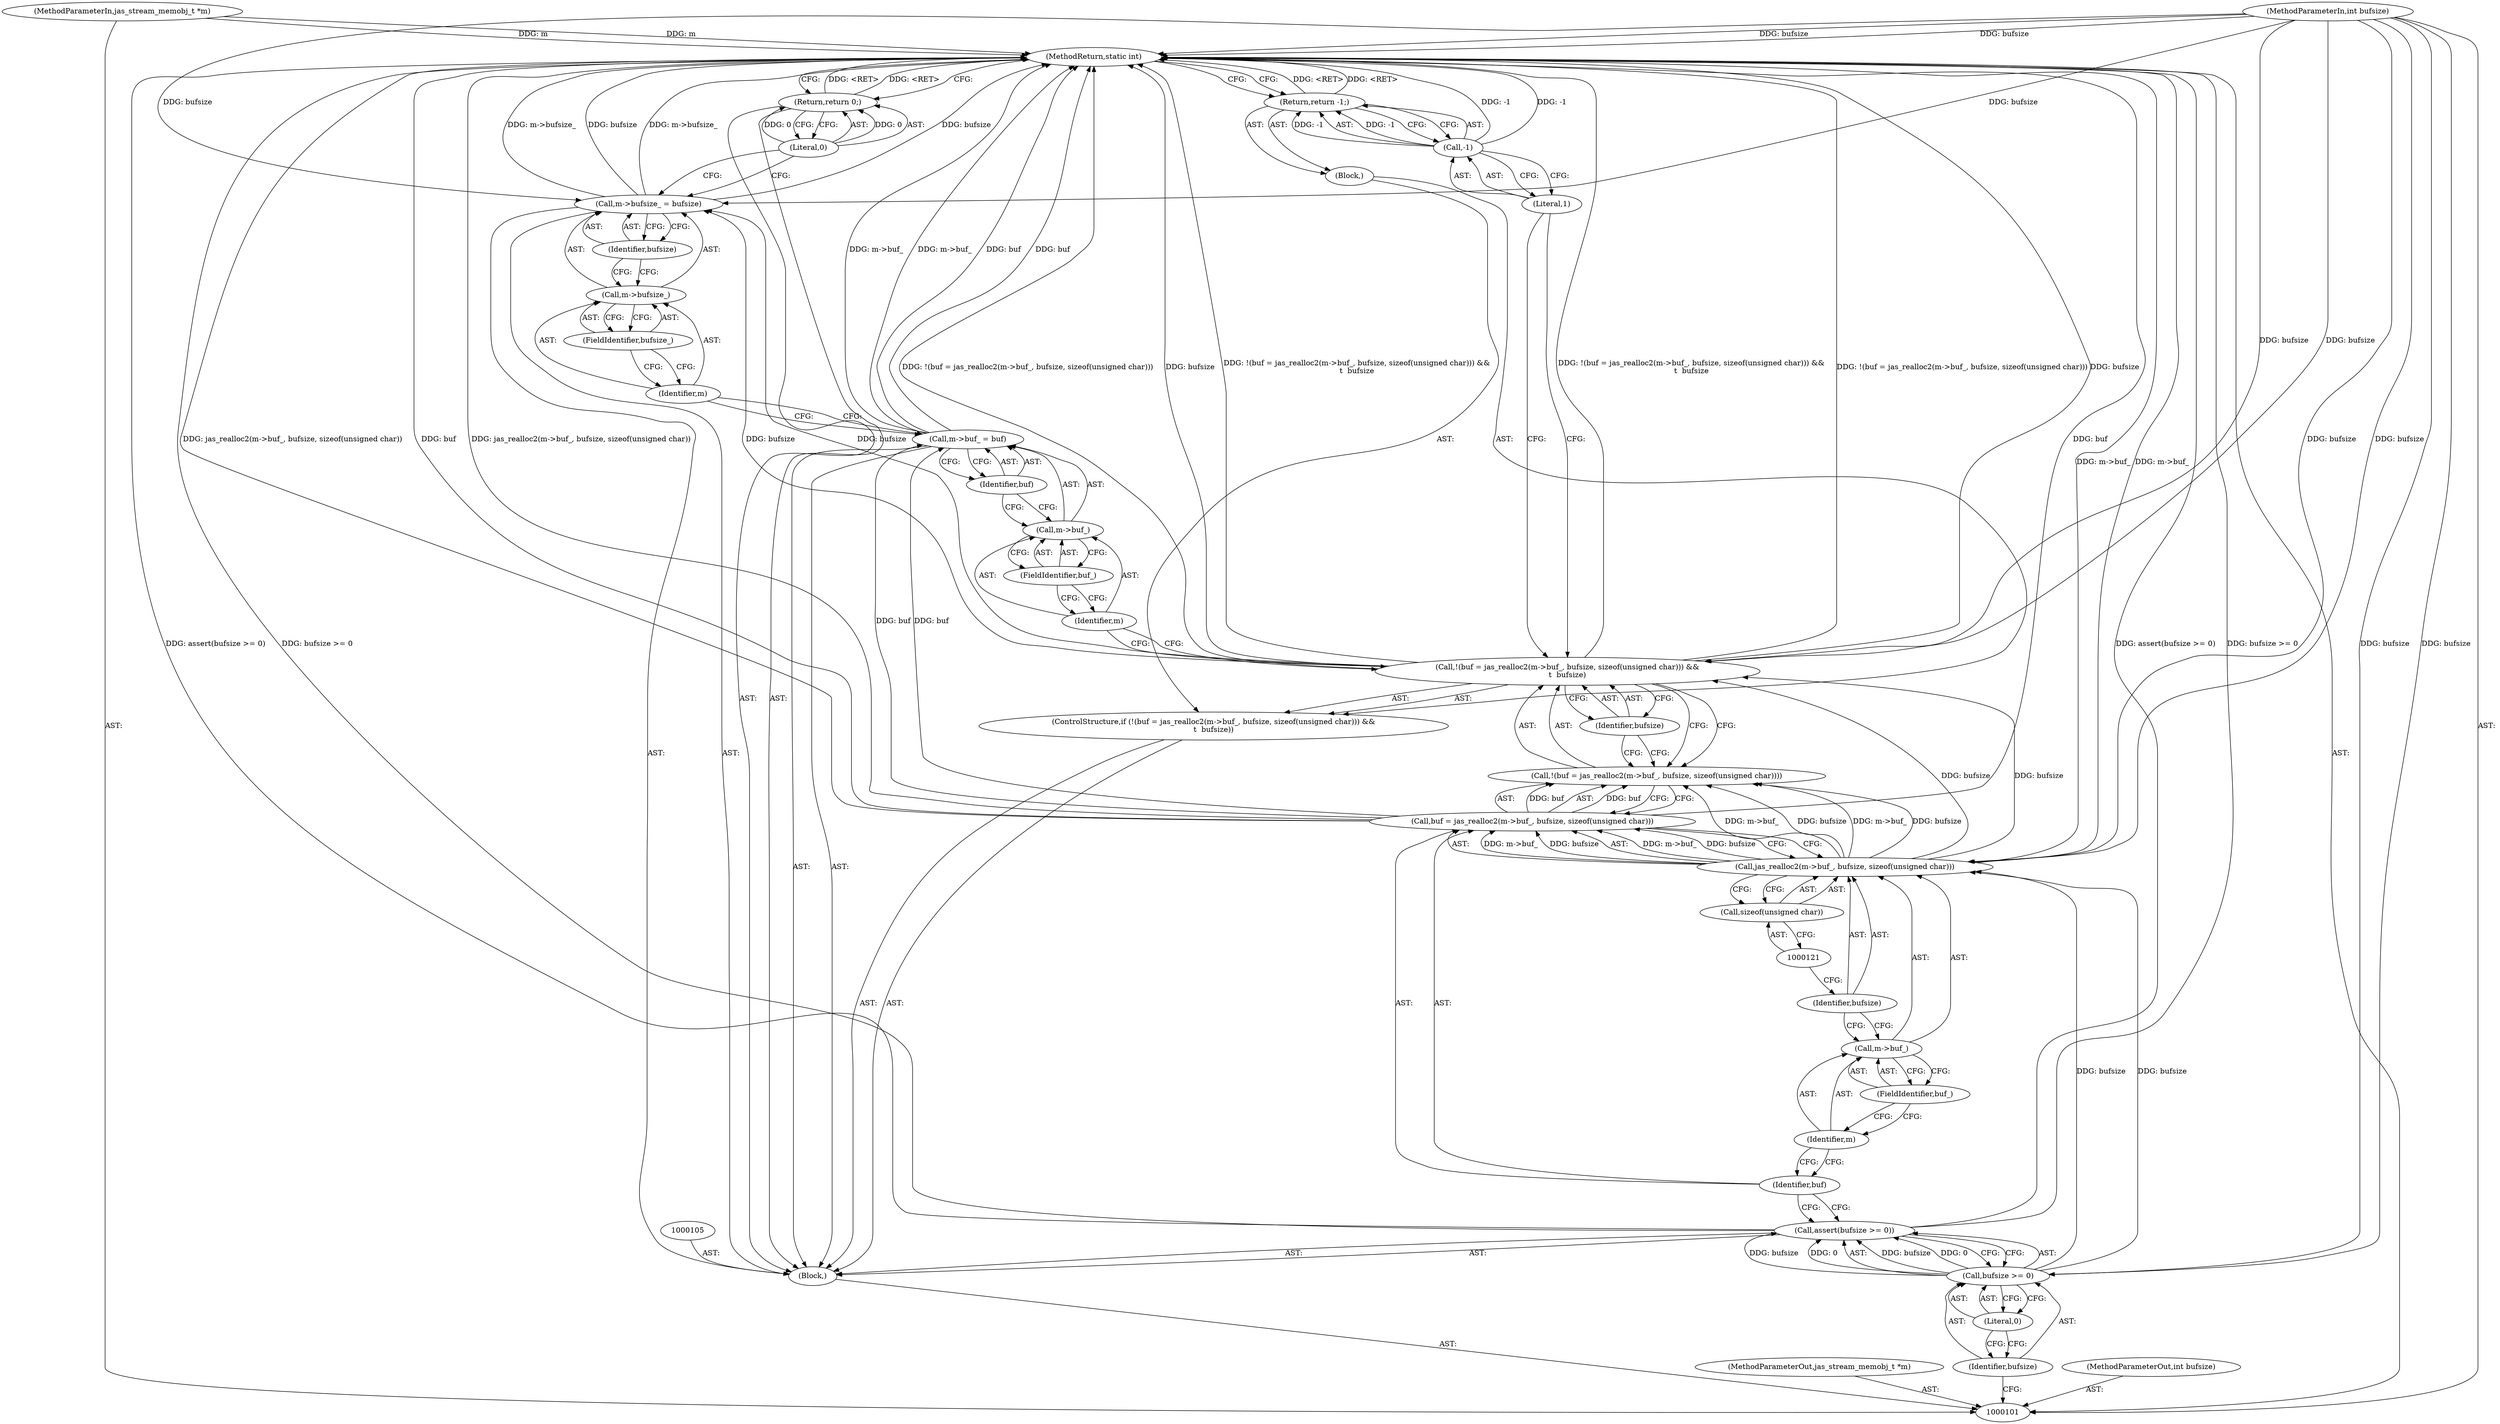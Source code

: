 digraph "0_jasper_44a524e367597af58d6265ae2014468b334d0309" {
"1000139" [label="(MethodReturn,static int)"];
"1000102" [label="(MethodParameterIn,jas_stream_memobj_t *m)"];
"1000188" [label="(MethodParameterOut,jas_stream_memobj_t *m)"];
"1000103" [label="(MethodParameterIn,int bufsize)"];
"1000189" [label="(MethodParameterOut,int bufsize)"];
"1000131" [label="(Identifier,buf)"];
"1000127" [label="(Call,m->buf_ = buf)"];
"1000128" [label="(Call,m->buf_)"];
"1000129" [label="(Identifier,m)"];
"1000130" [label="(FieldIdentifier,buf_)"];
"1000132" [label="(Call,m->bufsize_ = bufsize)"];
"1000133" [label="(Call,m->bufsize_)"];
"1000134" [label="(Identifier,m)"];
"1000136" [label="(Identifier,bufsize)"];
"1000135" [label="(FieldIdentifier,bufsize_)"];
"1000137" [label="(Return,return 0;)"];
"1000138" [label="(Literal,0)"];
"1000104" [label="(Block,)"];
"1000106" [label="(Call,assert(bufsize >= 0))"];
"1000109" [label="(Literal,0)"];
"1000107" [label="(Call,bufsize >= 0)"];
"1000108" [label="(Identifier,bufsize)"];
"1000110" [label="(ControlStructure,if (!(buf = jas_realloc2(m->buf_, bufsize, sizeof(unsigned char))) &&\n\t  bufsize))"];
"1000115" [label="(Call,jas_realloc2(m->buf_, bufsize, sizeof(unsigned char)))"];
"1000116" [label="(Call,m->buf_)"];
"1000117" [label="(Identifier,m)"];
"1000118" [label="(FieldIdentifier,buf_)"];
"1000119" [label="(Identifier,bufsize)"];
"1000120" [label="(Call,sizeof(unsigned char))"];
"1000111" [label="(Call,!(buf = jas_realloc2(m->buf_, bufsize, sizeof(unsigned char))) &&\n\t  bufsize)"];
"1000112" [label="(Call,!(buf = jas_realloc2(m->buf_, bufsize, sizeof(unsigned char))))"];
"1000113" [label="(Call,buf = jas_realloc2(m->buf_, bufsize, sizeof(unsigned char)))"];
"1000114" [label="(Identifier,buf)"];
"1000123" [label="(Block,)"];
"1000122" [label="(Identifier,bufsize)"];
"1000125" [label="(Call,-1)"];
"1000126" [label="(Literal,1)"];
"1000124" [label="(Return,return -1;)"];
"1000139" -> "1000101"  [label="AST: "];
"1000139" -> "1000124"  [label="CFG: "];
"1000139" -> "1000137"  [label="CFG: "];
"1000125" -> "1000139"  [label="DDG: -1"];
"1000106" -> "1000139"  [label="DDG: bufsize >= 0"];
"1000106" -> "1000139"  [label="DDG: assert(bufsize >= 0)"];
"1000113" -> "1000139"  [label="DDG: buf"];
"1000113" -> "1000139"  [label="DDG: jas_realloc2(m->buf_, bufsize, sizeof(unsigned char))"];
"1000103" -> "1000139"  [label="DDG: bufsize"];
"1000127" -> "1000139"  [label="DDG: m->buf_"];
"1000127" -> "1000139"  [label="DDG: buf"];
"1000132" -> "1000139"  [label="DDG: m->bufsize_"];
"1000132" -> "1000139"  [label="DDG: bufsize"];
"1000102" -> "1000139"  [label="DDG: m"];
"1000111" -> "1000139"  [label="DDG: !(buf = jas_realloc2(m->buf_, bufsize, sizeof(unsigned char)))"];
"1000111" -> "1000139"  [label="DDG: bufsize"];
"1000111" -> "1000139"  [label="DDG: !(buf = jas_realloc2(m->buf_, bufsize, sizeof(unsigned char))) &&\n\t  bufsize"];
"1000115" -> "1000139"  [label="DDG: m->buf_"];
"1000124" -> "1000139"  [label="DDG: <RET>"];
"1000137" -> "1000139"  [label="DDG: <RET>"];
"1000102" -> "1000101"  [label="AST: "];
"1000102" -> "1000139"  [label="DDG: m"];
"1000188" -> "1000101"  [label="AST: "];
"1000103" -> "1000101"  [label="AST: "];
"1000103" -> "1000139"  [label="DDG: bufsize"];
"1000103" -> "1000107"  [label="DDG: bufsize"];
"1000103" -> "1000115"  [label="DDG: bufsize"];
"1000103" -> "1000111"  [label="DDG: bufsize"];
"1000103" -> "1000132"  [label="DDG: bufsize"];
"1000189" -> "1000101"  [label="AST: "];
"1000131" -> "1000127"  [label="AST: "];
"1000131" -> "1000128"  [label="CFG: "];
"1000127" -> "1000131"  [label="CFG: "];
"1000127" -> "1000104"  [label="AST: "];
"1000127" -> "1000131"  [label="CFG: "];
"1000128" -> "1000127"  [label="AST: "];
"1000131" -> "1000127"  [label="AST: "];
"1000134" -> "1000127"  [label="CFG: "];
"1000127" -> "1000139"  [label="DDG: m->buf_"];
"1000127" -> "1000139"  [label="DDG: buf"];
"1000113" -> "1000127"  [label="DDG: buf"];
"1000128" -> "1000127"  [label="AST: "];
"1000128" -> "1000130"  [label="CFG: "];
"1000129" -> "1000128"  [label="AST: "];
"1000130" -> "1000128"  [label="AST: "];
"1000131" -> "1000128"  [label="CFG: "];
"1000129" -> "1000128"  [label="AST: "];
"1000129" -> "1000111"  [label="CFG: "];
"1000130" -> "1000129"  [label="CFG: "];
"1000130" -> "1000128"  [label="AST: "];
"1000130" -> "1000129"  [label="CFG: "];
"1000128" -> "1000130"  [label="CFG: "];
"1000132" -> "1000104"  [label="AST: "];
"1000132" -> "1000136"  [label="CFG: "];
"1000133" -> "1000132"  [label="AST: "];
"1000136" -> "1000132"  [label="AST: "];
"1000138" -> "1000132"  [label="CFG: "];
"1000132" -> "1000139"  [label="DDG: m->bufsize_"];
"1000132" -> "1000139"  [label="DDG: bufsize"];
"1000111" -> "1000132"  [label="DDG: bufsize"];
"1000103" -> "1000132"  [label="DDG: bufsize"];
"1000133" -> "1000132"  [label="AST: "];
"1000133" -> "1000135"  [label="CFG: "];
"1000134" -> "1000133"  [label="AST: "];
"1000135" -> "1000133"  [label="AST: "];
"1000136" -> "1000133"  [label="CFG: "];
"1000134" -> "1000133"  [label="AST: "];
"1000134" -> "1000127"  [label="CFG: "];
"1000135" -> "1000134"  [label="CFG: "];
"1000136" -> "1000132"  [label="AST: "];
"1000136" -> "1000133"  [label="CFG: "];
"1000132" -> "1000136"  [label="CFG: "];
"1000135" -> "1000133"  [label="AST: "];
"1000135" -> "1000134"  [label="CFG: "];
"1000133" -> "1000135"  [label="CFG: "];
"1000137" -> "1000104"  [label="AST: "];
"1000137" -> "1000138"  [label="CFG: "];
"1000138" -> "1000137"  [label="AST: "];
"1000139" -> "1000137"  [label="CFG: "];
"1000137" -> "1000139"  [label="DDG: <RET>"];
"1000138" -> "1000137"  [label="DDG: 0"];
"1000138" -> "1000137"  [label="AST: "];
"1000138" -> "1000132"  [label="CFG: "];
"1000137" -> "1000138"  [label="CFG: "];
"1000138" -> "1000137"  [label="DDG: 0"];
"1000104" -> "1000101"  [label="AST: "];
"1000105" -> "1000104"  [label="AST: "];
"1000106" -> "1000104"  [label="AST: "];
"1000110" -> "1000104"  [label="AST: "];
"1000127" -> "1000104"  [label="AST: "];
"1000132" -> "1000104"  [label="AST: "];
"1000137" -> "1000104"  [label="AST: "];
"1000106" -> "1000104"  [label="AST: "];
"1000106" -> "1000107"  [label="CFG: "];
"1000107" -> "1000106"  [label="AST: "];
"1000114" -> "1000106"  [label="CFG: "];
"1000106" -> "1000139"  [label="DDG: bufsize >= 0"];
"1000106" -> "1000139"  [label="DDG: assert(bufsize >= 0)"];
"1000107" -> "1000106"  [label="DDG: bufsize"];
"1000107" -> "1000106"  [label="DDG: 0"];
"1000109" -> "1000107"  [label="AST: "];
"1000109" -> "1000108"  [label="CFG: "];
"1000107" -> "1000109"  [label="CFG: "];
"1000107" -> "1000106"  [label="AST: "];
"1000107" -> "1000109"  [label="CFG: "];
"1000108" -> "1000107"  [label="AST: "];
"1000109" -> "1000107"  [label="AST: "];
"1000106" -> "1000107"  [label="CFG: "];
"1000107" -> "1000106"  [label="DDG: bufsize"];
"1000107" -> "1000106"  [label="DDG: 0"];
"1000103" -> "1000107"  [label="DDG: bufsize"];
"1000107" -> "1000115"  [label="DDG: bufsize"];
"1000108" -> "1000107"  [label="AST: "];
"1000108" -> "1000101"  [label="CFG: "];
"1000109" -> "1000108"  [label="CFG: "];
"1000110" -> "1000104"  [label="AST: "];
"1000111" -> "1000110"  [label="AST: "];
"1000123" -> "1000110"  [label="AST: "];
"1000115" -> "1000113"  [label="AST: "];
"1000115" -> "1000120"  [label="CFG: "];
"1000116" -> "1000115"  [label="AST: "];
"1000119" -> "1000115"  [label="AST: "];
"1000120" -> "1000115"  [label="AST: "];
"1000113" -> "1000115"  [label="CFG: "];
"1000115" -> "1000139"  [label="DDG: m->buf_"];
"1000115" -> "1000112"  [label="DDG: m->buf_"];
"1000115" -> "1000112"  [label="DDG: bufsize"];
"1000115" -> "1000113"  [label="DDG: m->buf_"];
"1000115" -> "1000113"  [label="DDG: bufsize"];
"1000107" -> "1000115"  [label="DDG: bufsize"];
"1000103" -> "1000115"  [label="DDG: bufsize"];
"1000115" -> "1000111"  [label="DDG: bufsize"];
"1000116" -> "1000115"  [label="AST: "];
"1000116" -> "1000118"  [label="CFG: "];
"1000117" -> "1000116"  [label="AST: "];
"1000118" -> "1000116"  [label="AST: "];
"1000119" -> "1000116"  [label="CFG: "];
"1000117" -> "1000116"  [label="AST: "];
"1000117" -> "1000114"  [label="CFG: "];
"1000118" -> "1000117"  [label="CFG: "];
"1000118" -> "1000116"  [label="AST: "];
"1000118" -> "1000117"  [label="CFG: "];
"1000116" -> "1000118"  [label="CFG: "];
"1000119" -> "1000115"  [label="AST: "];
"1000119" -> "1000116"  [label="CFG: "];
"1000121" -> "1000119"  [label="CFG: "];
"1000120" -> "1000115"  [label="AST: "];
"1000120" -> "1000121"  [label="CFG: "];
"1000121" -> "1000120"  [label="AST: "];
"1000115" -> "1000120"  [label="CFG: "];
"1000111" -> "1000110"  [label="AST: "];
"1000111" -> "1000112"  [label="CFG: "];
"1000111" -> "1000122"  [label="CFG: "];
"1000112" -> "1000111"  [label="AST: "];
"1000122" -> "1000111"  [label="AST: "];
"1000126" -> "1000111"  [label="CFG: "];
"1000129" -> "1000111"  [label="CFG: "];
"1000111" -> "1000139"  [label="DDG: !(buf = jas_realloc2(m->buf_, bufsize, sizeof(unsigned char)))"];
"1000111" -> "1000139"  [label="DDG: bufsize"];
"1000111" -> "1000139"  [label="DDG: !(buf = jas_realloc2(m->buf_, bufsize, sizeof(unsigned char))) &&\n\t  bufsize"];
"1000115" -> "1000111"  [label="DDG: bufsize"];
"1000103" -> "1000111"  [label="DDG: bufsize"];
"1000111" -> "1000132"  [label="DDG: bufsize"];
"1000112" -> "1000111"  [label="AST: "];
"1000112" -> "1000113"  [label="CFG: "];
"1000113" -> "1000112"  [label="AST: "];
"1000122" -> "1000112"  [label="CFG: "];
"1000111" -> "1000112"  [label="CFG: "];
"1000113" -> "1000112"  [label="DDG: buf"];
"1000115" -> "1000112"  [label="DDG: m->buf_"];
"1000115" -> "1000112"  [label="DDG: bufsize"];
"1000113" -> "1000112"  [label="AST: "];
"1000113" -> "1000115"  [label="CFG: "];
"1000114" -> "1000113"  [label="AST: "];
"1000115" -> "1000113"  [label="AST: "];
"1000112" -> "1000113"  [label="CFG: "];
"1000113" -> "1000139"  [label="DDG: buf"];
"1000113" -> "1000139"  [label="DDG: jas_realloc2(m->buf_, bufsize, sizeof(unsigned char))"];
"1000113" -> "1000112"  [label="DDG: buf"];
"1000115" -> "1000113"  [label="DDG: m->buf_"];
"1000115" -> "1000113"  [label="DDG: bufsize"];
"1000113" -> "1000127"  [label="DDG: buf"];
"1000114" -> "1000113"  [label="AST: "];
"1000114" -> "1000106"  [label="CFG: "];
"1000117" -> "1000114"  [label="CFG: "];
"1000123" -> "1000110"  [label="AST: "];
"1000124" -> "1000123"  [label="AST: "];
"1000122" -> "1000111"  [label="AST: "];
"1000122" -> "1000112"  [label="CFG: "];
"1000111" -> "1000122"  [label="CFG: "];
"1000125" -> "1000124"  [label="AST: "];
"1000125" -> "1000126"  [label="CFG: "];
"1000126" -> "1000125"  [label="AST: "];
"1000124" -> "1000125"  [label="CFG: "];
"1000125" -> "1000139"  [label="DDG: -1"];
"1000125" -> "1000124"  [label="DDG: -1"];
"1000126" -> "1000125"  [label="AST: "];
"1000126" -> "1000111"  [label="CFG: "];
"1000125" -> "1000126"  [label="CFG: "];
"1000124" -> "1000123"  [label="AST: "];
"1000124" -> "1000125"  [label="CFG: "];
"1000125" -> "1000124"  [label="AST: "];
"1000139" -> "1000124"  [label="CFG: "];
"1000124" -> "1000139"  [label="DDG: <RET>"];
"1000125" -> "1000124"  [label="DDG: -1"];
}
